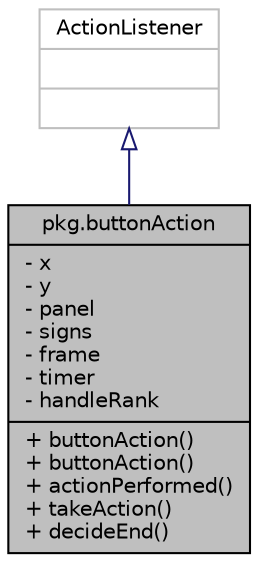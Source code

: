 digraph "pkg.buttonAction"
{
  edge [fontname="Helvetica",fontsize="10",labelfontname="Helvetica",labelfontsize="10"];
  node [fontname="Helvetica",fontsize="10",shape=record];
  Node1 [label="{pkg.buttonAction\n|- x\l- y\l- panel\l- signs\l- frame\l- timer\l- handleRank\l|+ buttonAction()\l+ buttonAction()\l+ actionPerformed()\l+ takeAction()\l+ decideEnd()\l}",height=0.2,width=0.4,color="black", fillcolor="grey75", style="filled", fontcolor="black"];
  Node2 -> Node1 [dir="back",color="midnightblue",fontsize="10",style="solid",arrowtail="onormal"];
  Node2 [label="{ActionListener\n||}",height=0.2,width=0.4,color="grey75", fillcolor="white", style="filled"];
}

